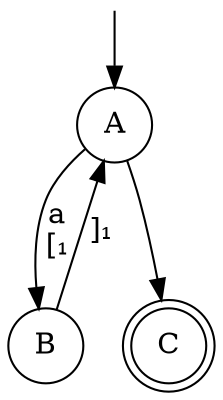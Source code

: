 digraph {
    node [shape=circle]
    Q0 [style=invisible, height=0, width=0, fixedsize=true]
    Q0 -> A
    A -> B [label=<a<br/>[₁>];
    B -> A [label=<]₁> ];
    A -> C 

    C [shape=doublecircle];
}
